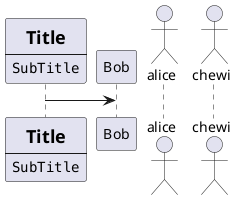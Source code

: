 @startuml
participant Participant [
    =Title
    ----
    ""SubTitle""
]

participant Bob
actor alice
actor chewi
Participant -> Bob
@enduml
